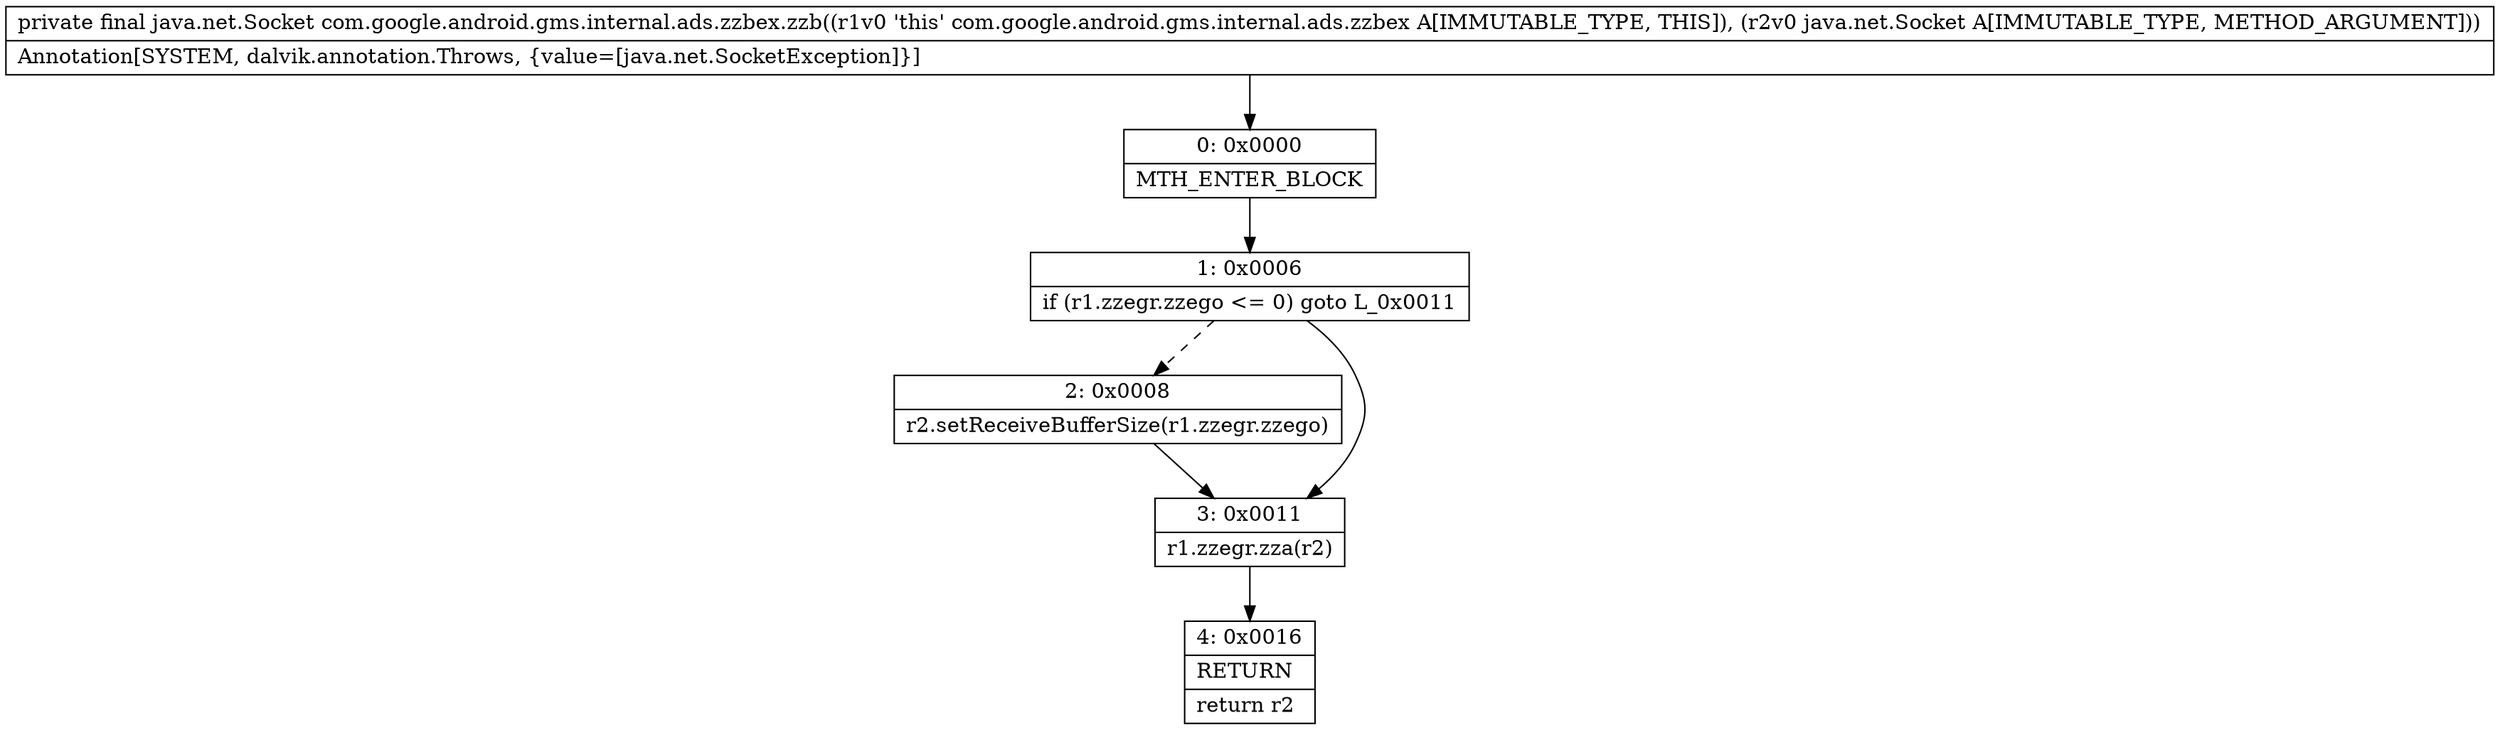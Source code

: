 digraph "CFG forcom.google.android.gms.internal.ads.zzbex.zzb(Ljava\/net\/Socket;)Ljava\/net\/Socket;" {
Node_0 [shape=record,label="{0\:\ 0x0000|MTH_ENTER_BLOCK\l}"];
Node_1 [shape=record,label="{1\:\ 0x0006|if (r1.zzegr.zzego \<= 0) goto L_0x0011\l}"];
Node_2 [shape=record,label="{2\:\ 0x0008|r2.setReceiveBufferSize(r1.zzegr.zzego)\l}"];
Node_3 [shape=record,label="{3\:\ 0x0011|r1.zzegr.zza(r2)\l}"];
Node_4 [shape=record,label="{4\:\ 0x0016|RETURN\l|return r2\l}"];
MethodNode[shape=record,label="{private final java.net.Socket com.google.android.gms.internal.ads.zzbex.zzb((r1v0 'this' com.google.android.gms.internal.ads.zzbex A[IMMUTABLE_TYPE, THIS]), (r2v0 java.net.Socket A[IMMUTABLE_TYPE, METHOD_ARGUMENT]))  | Annotation[SYSTEM, dalvik.annotation.Throws, \{value=[java.net.SocketException]\}]\l}"];
MethodNode -> Node_0;
Node_0 -> Node_1;
Node_1 -> Node_2[style=dashed];
Node_1 -> Node_3;
Node_2 -> Node_3;
Node_3 -> Node_4;
}

